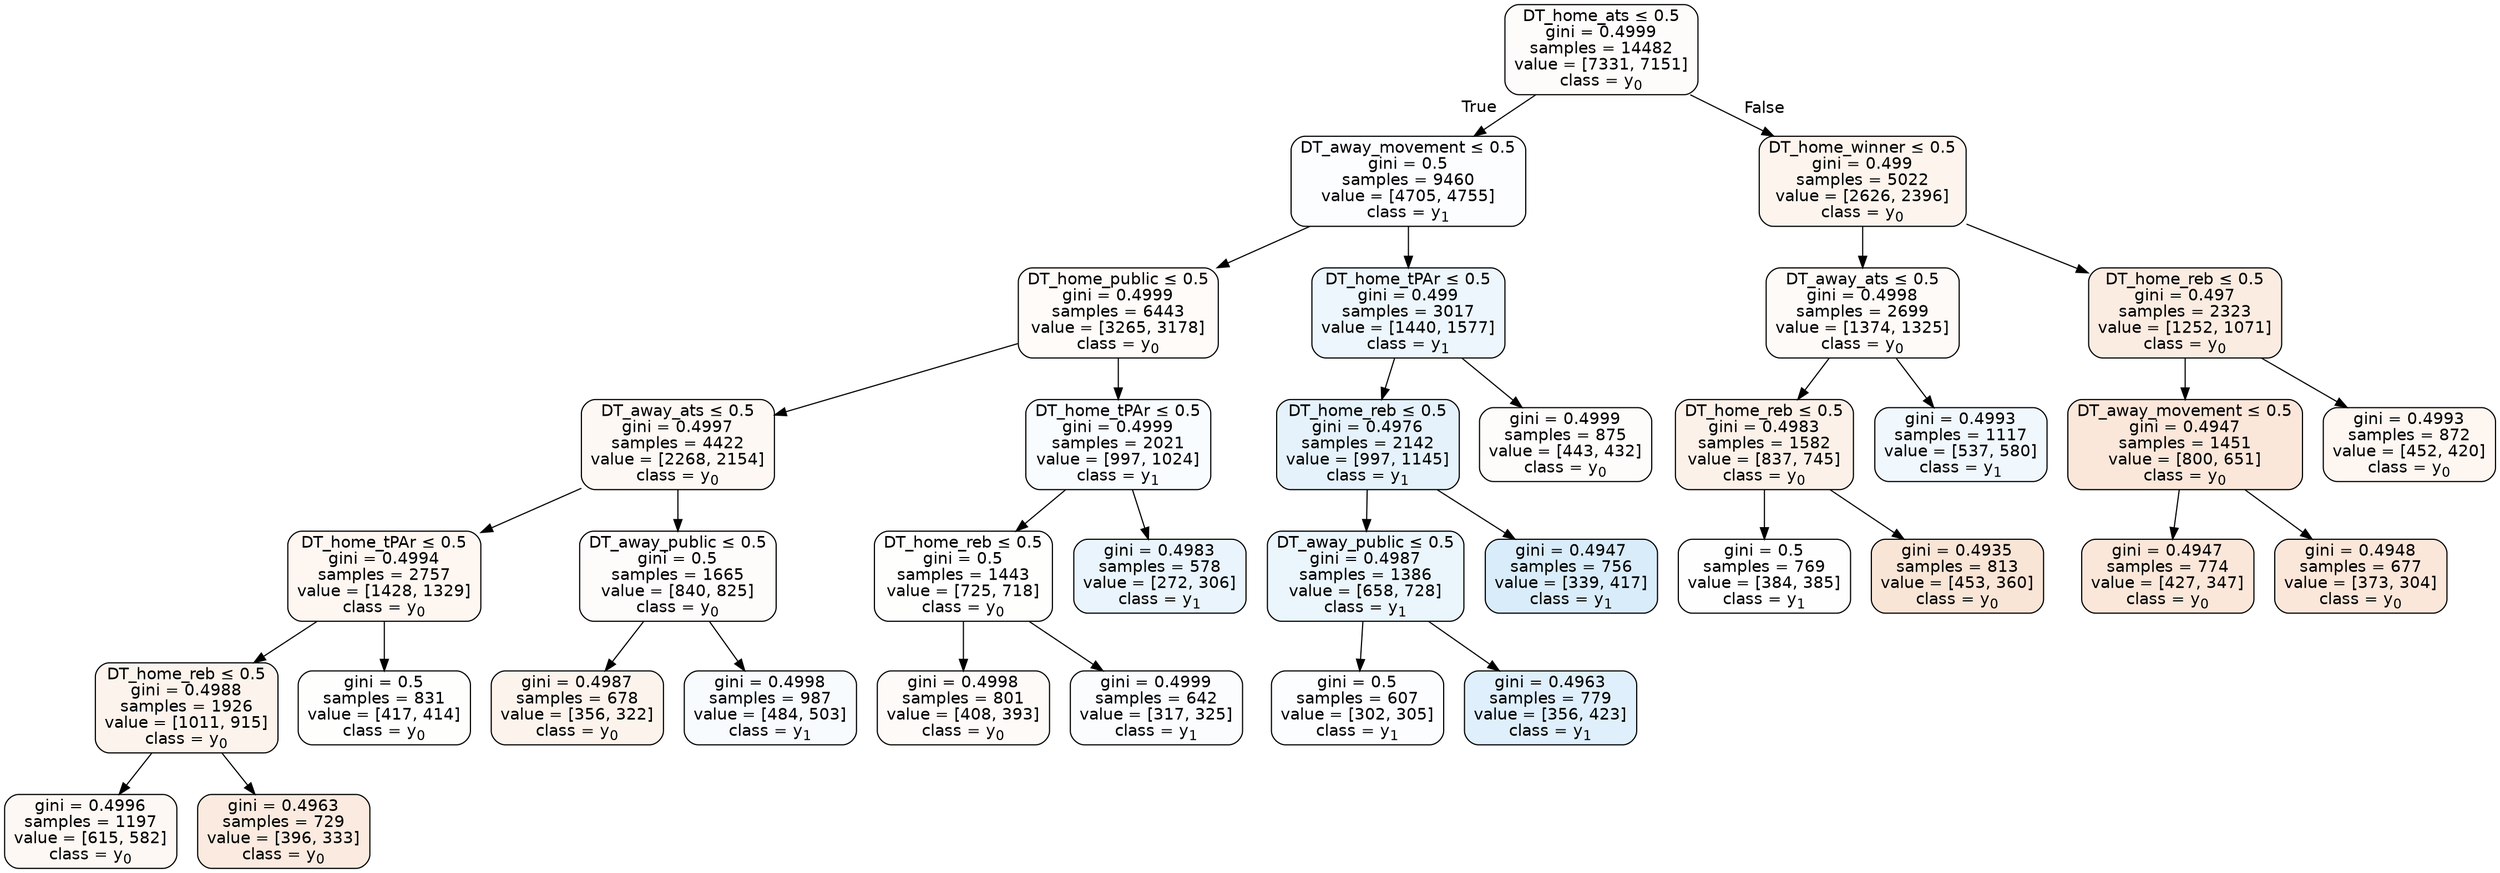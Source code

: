 digraph Tree {
node [shape=box, style="filled, rounded", color="black", fontname=helvetica] ;
edge [fontname=helvetica] ;
0 [label=<DT_home_ats &le; 0.5<br/>gini = 0.4999<br/>samples = 14482<br/>value = [7331, 7151]<br/>class = y<SUB>0</SUB>>, fillcolor="#e5813906"] ;
1 [label=<DT_away_movement &le; 0.5<br/>gini = 0.5<br/>samples = 9460<br/>value = [4705, 4755]<br/>class = y<SUB>1</SUB>>, fillcolor="#399de503"] ;
0 -> 1 [labeldistance=2.5, labelangle=45, headlabel="True"] ;
2 [label=<DT_home_public &le; 0.5<br/>gini = 0.4999<br/>samples = 6443<br/>value = [3265, 3178]<br/>class = y<SUB>0</SUB>>, fillcolor="#e5813907"] ;
1 -> 2 ;
3 [label=<DT_away_ats &le; 0.5<br/>gini = 0.4997<br/>samples = 4422<br/>value = [2268, 2154]<br/>class = y<SUB>0</SUB>>, fillcolor="#e581390d"] ;
2 -> 3 ;
4 [label=<DT_home_tPAr &le; 0.5<br/>gini = 0.4994<br/>samples = 2757<br/>value = [1428, 1329]<br/>class = y<SUB>0</SUB>>, fillcolor="#e5813912"] ;
3 -> 4 ;
5 [label=<DT_home_reb &le; 0.5<br/>gini = 0.4988<br/>samples = 1926<br/>value = [1011, 915]<br/>class = y<SUB>0</SUB>>, fillcolor="#e5813918"] ;
4 -> 5 ;
6 [label=<gini = 0.4996<br/>samples = 1197<br/>value = [615, 582]<br/>class = y<SUB>0</SUB>>, fillcolor="#e581390e"] ;
5 -> 6 ;
7 [label=<gini = 0.4963<br/>samples = 729<br/>value = [396, 333]<br/>class = y<SUB>0</SUB>>, fillcolor="#e5813929"] ;
5 -> 7 ;
8 [label=<gini = 0.5<br/>samples = 831<br/>value = [417, 414]<br/>class = y<SUB>0</SUB>>, fillcolor="#e5813902"] ;
4 -> 8 ;
9 [label=<DT_away_public &le; 0.5<br/>gini = 0.5<br/>samples = 1665<br/>value = [840, 825]<br/>class = y<SUB>0</SUB>>, fillcolor="#e5813905"] ;
3 -> 9 ;
10 [label=<gini = 0.4987<br/>samples = 678<br/>value = [356, 322]<br/>class = y<SUB>0</SUB>>, fillcolor="#e5813918"] ;
9 -> 10 ;
11 [label=<gini = 0.4998<br/>samples = 987<br/>value = [484, 503]<br/>class = y<SUB>1</SUB>>, fillcolor="#399de50a"] ;
9 -> 11 ;
12 [label=<DT_home_tPAr &le; 0.5<br/>gini = 0.4999<br/>samples = 2021<br/>value = [997, 1024]<br/>class = y<SUB>1</SUB>>, fillcolor="#399de507"] ;
2 -> 12 ;
13 [label=<DT_home_reb &le; 0.5<br/>gini = 0.5<br/>samples = 1443<br/>value = [725, 718]<br/>class = y<SUB>0</SUB>>, fillcolor="#e5813902"] ;
12 -> 13 ;
14 [label=<gini = 0.4998<br/>samples = 801<br/>value = [408, 393]<br/>class = y<SUB>0</SUB>>, fillcolor="#e5813909"] ;
13 -> 14 ;
15 [label=<gini = 0.4999<br/>samples = 642<br/>value = [317, 325]<br/>class = y<SUB>1</SUB>>, fillcolor="#399de506"] ;
13 -> 15 ;
16 [label=<gini = 0.4983<br/>samples = 578<br/>value = [272, 306]<br/>class = y<SUB>1</SUB>>, fillcolor="#399de51c"] ;
12 -> 16 ;
17 [label=<DT_home_tPAr &le; 0.5<br/>gini = 0.499<br/>samples = 3017<br/>value = [1440, 1577]<br/>class = y<SUB>1</SUB>>, fillcolor="#399de516"] ;
1 -> 17 ;
18 [label=<DT_home_reb &le; 0.5<br/>gini = 0.4976<br/>samples = 2142<br/>value = [997, 1145]<br/>class = y<SUB>1</SUB>>, fillcolor="#399de521"] ;
17 -> 18 ;
19 [label=<DT_away_public &le; 0.5<br/>gini = 0.4987<br/>samples = 1386<br/>value = [658, 728]<br/>class = y<SUB>1</SUB>>, fillcolor="#399de519"] ;
18 -> 19 ;
20 [label=<gini = 0.5<br/>samples = 607<br/>value = [302, 305]<br/>class = y<SUB>1</SUB>>, fillcolor="#399de503"] ;
19 -> 20 ;
21 [label=<gini = 0.4963<br/>samples = 779<br/>value = [356, 423]<br/>class = y<SUB>1</SUB>>, fillcolor="#399de528"] ;
19 -> 21 ;
22 [label=<gini = 0.4947<br/>samples = 756<br/>value = [339, 417]<br/>class = y<SUB>1</SUB>>, fillcolor="#399de530"] ;
18 -> 22 ;
23 [label=<gini = 0.4999<br/>samples = 875<br/>value = [443, 432]<br/>class = y<SUB>0</SUB>>, fillcolor="#e5813906"] ;
17 -> 23 ;
24 [label=<DT_home_winner &le; 0.5<br/>gini = 0.499<br/>samples = 5022<br/>value = [2626, 2396]<br/>class = y<SUB>0</SUB>>, fillcolor="#e5813916"] ;
0 -> 24 [labeldistance=2.5, labelangle=-45, headlabel="False"] ;
25 [label=<DT_away_ats &le; 0.5<br/>gini = 0.4998<br/>samples = 2699<br/>value = [1374, 1325]<br/>class = y<SUB>0</SUB>>, fillcolor="#e5813909"] ;
24 -> 25 ;
26 [label=<DT_home_reb &le; 0.5<br/>gini = 0.4983<br/>samples = 1582<br/>value = [837, 745]<br/>class = y<SUB>0</SUB>>, fillcolor="#e581391c"] ;
25 -> 26 ;
27 [label=<gini = 0.5<br/>samples = 769<br/>value = [384, 385]<br/>class = y<SUB>1</SUB>>, fillcolor="#399de501"] ;
26 -> 27 ;
28 [label=<gini = 0.4935<br/>samples = 813<br/>value = [453, 360]<br/>class = y<SUB>0</SUB>>, fillcolor="#e5813934"] ;
26 -> 28 ;
29 [label=<gini = 0.4993<br/>samples = 1117<br/>value = [537, 580]<br/>class = y<SUB>1</SUB>>, fillcolor="#399de513"] ;
25 -> 29 ;
30 [label=<DT_home_reb &le; 0.5<br/>gini = 0.497<br/>samples = 2323<br/>value = [1252, 1071]<br/>class = y<SUB>0</SUB>>, fillcolor="#e5813925"] ;
24 -> 30 ;
31 [label=<DT_away_movement &le; 0.5<br/>gini = 0.4947<br/>samples = 1451<br/>value = [800, 651]<br/>class = y<SUB>0</SUB>>, fillcolor="#e581392f"] ;
30 -> 31 ;
32 [label=<gini = 0.4947<br/>samples = 774<br/>value = [427, 347]<br/>class = y<SUB>0</SUB>>, fillcolor="#e5813930"] ;
31 -> 32 ;
33 [label=<gini = 0.4948<br/>samples = 677<br/>value = [373, 304]<br/>class = y<SUB>0</SUB>>, fillcolor="#e581392f"] ;
31 -> 33 ;
34 [label=<gini = 0.4993<br/>samples = 872<br/>value = [452, 420]<br/>class = y<SUB>0</SUB>>, fillcolor="#e5813912"] ;
30 -> 34 ;
}